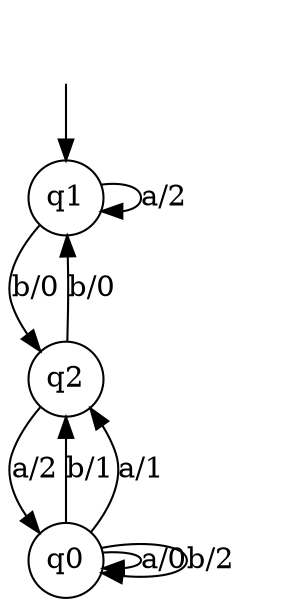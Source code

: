 digraph g {
__start0 [label="" shape="none"];
q0 [shape="circle" margin=0 label="q0"];
q2 [shape="circle" margin=0 label="q2"];
q1 [shape="circle" margin=0 label="q1"];
q0 -> q2 [label="b/1"];
q0 -> q0 [label="a/0"];
q0 -> q0 [label="b/2"];
q0 -> q2 [label="a/1"];
q2 -> q1 [label="b/0"];
q2 -> q0 [label="a/2"];
q1 -> q1 [label="a/2"];
q1 -> q2 [label="b/0"];
__start0 -> q1;
}